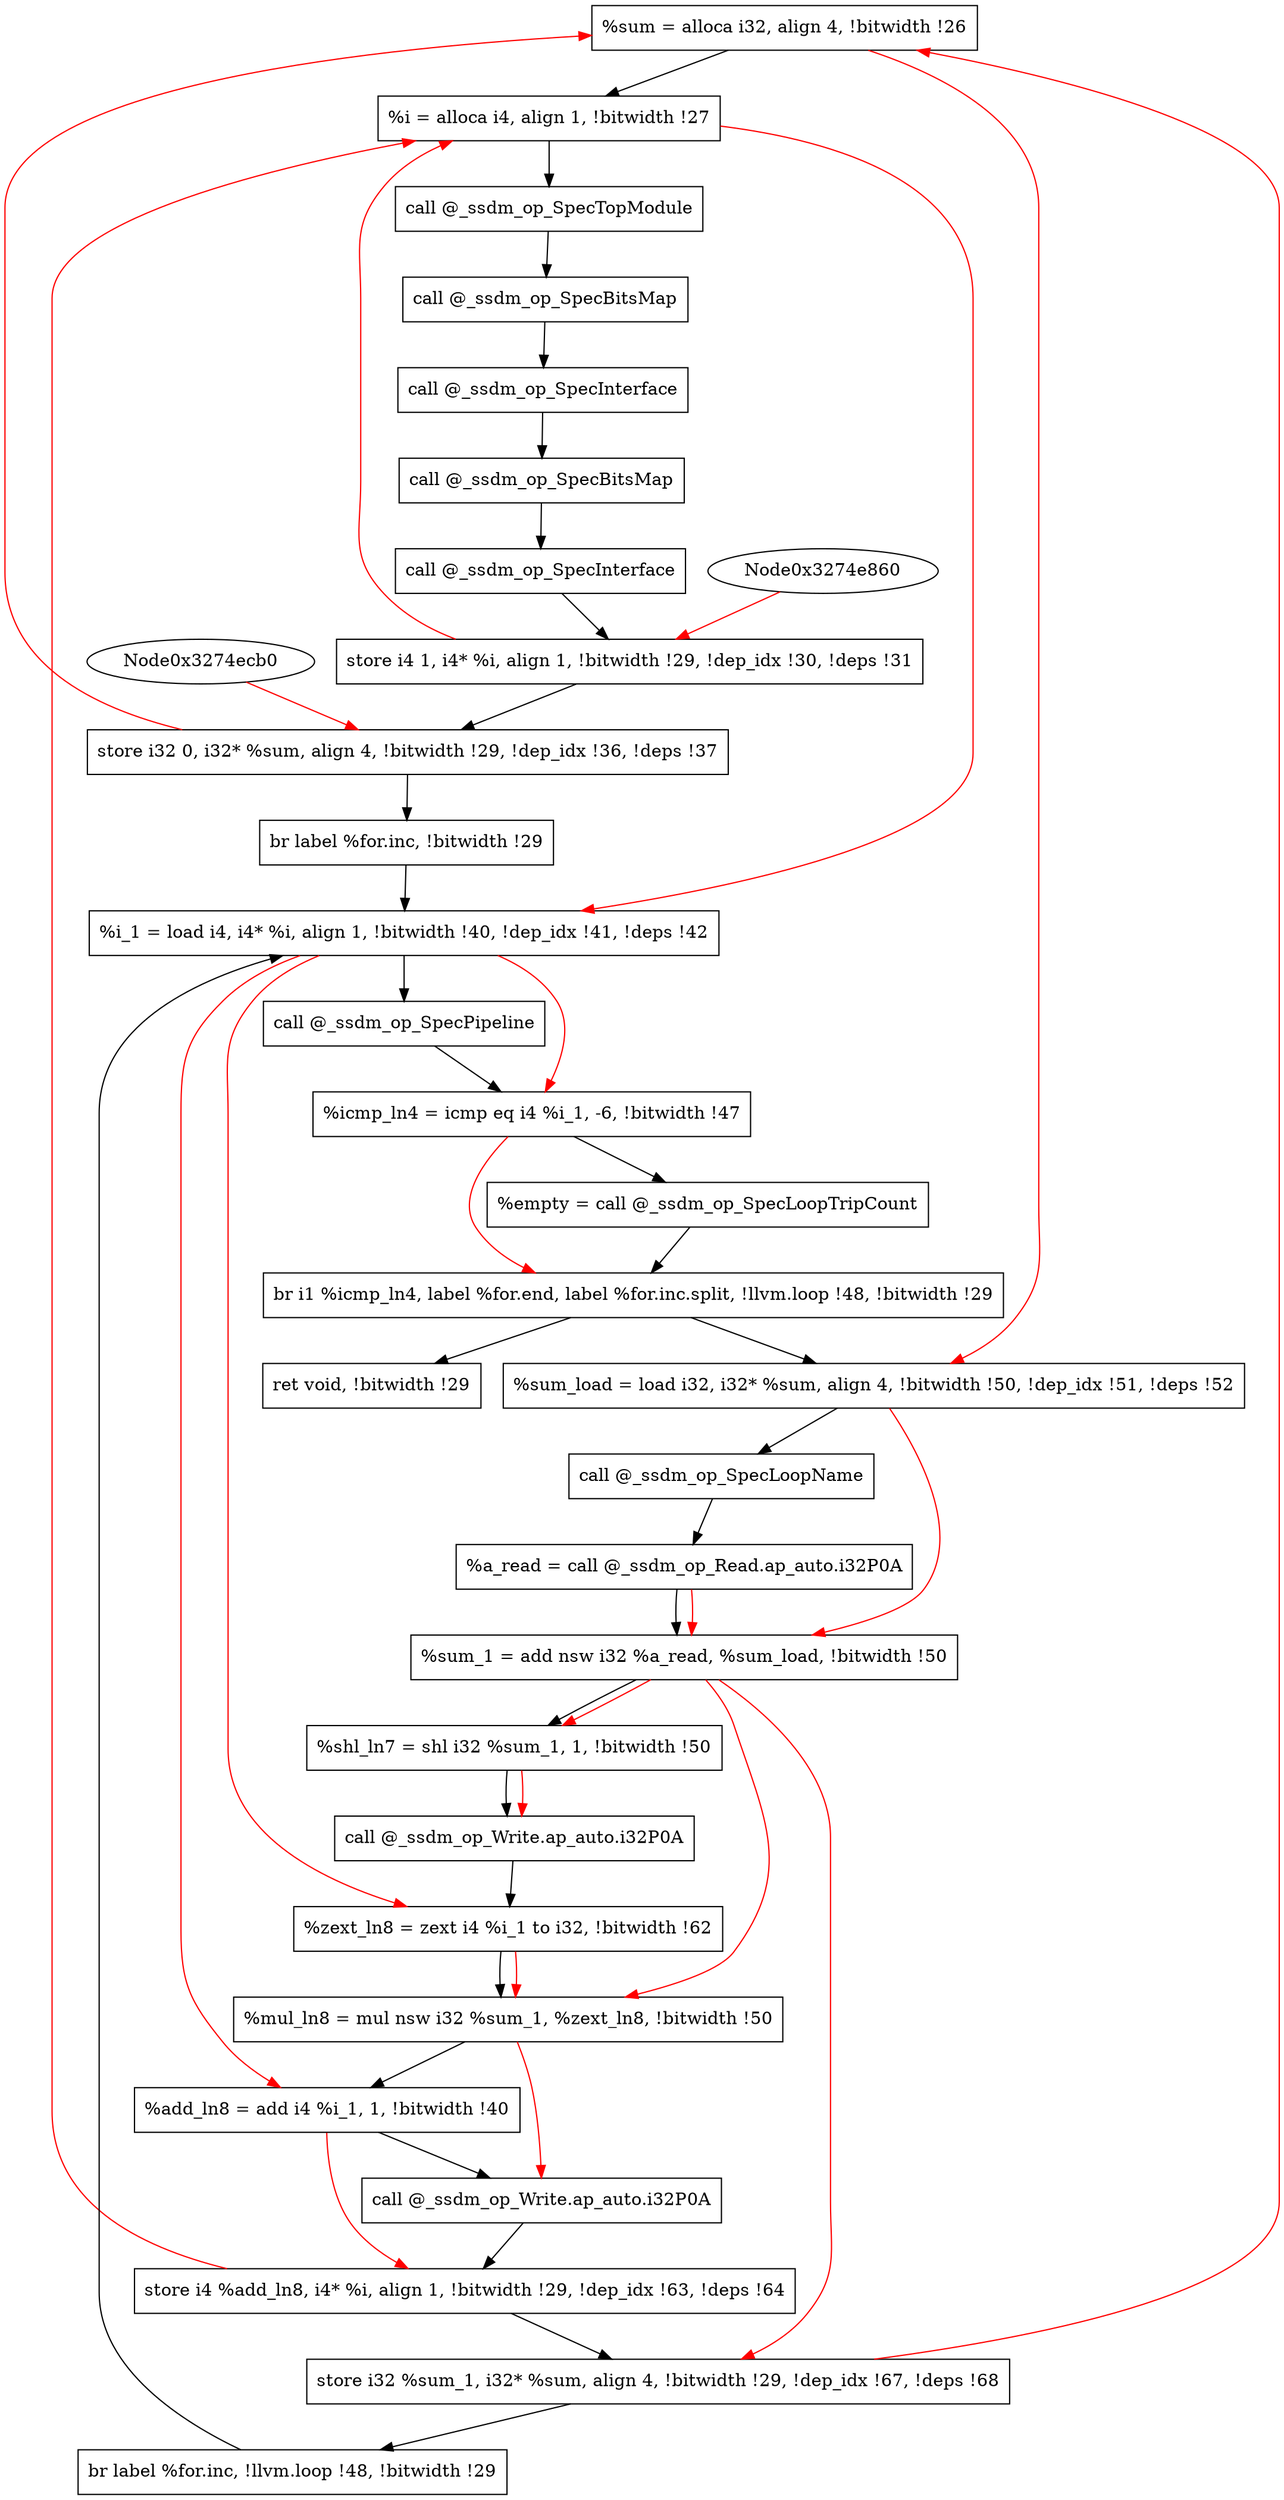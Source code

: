 digraph "DFG for 'top_cdfg' function" {
	Node0x3274d0b0[shape=record, label="  %sum = alloca i32, align 4, !bitwidth !26"];
	Node0x3274e6d0[shape=record, label="  %i = alloca i4, align 1, !bitwidth !27"];
	Node0x3274e920[shape=record, label="call @_ssdm_op_SpecTopModule"];
	Node0x3274eac0[shape=record, label="call @_ssdm_op_SpecBitsMap"];
	Node0x3274f260[shape=record, label="call @_ssdm_op_SpecInterface"];
	Node0x3274f380[shape=record, label="call @_ssdm_op_SpecBitsMap"];
	Node0x3274fee0[shape=record, label="call @_ssdm_op_SpecInterface"];
	Node0x326f4110[shape=record, label="  store i4 1, i4* %i, align 1, !bitwidth !29, !dep_idx !30, !deps !31"];
	Node0x326f41a0[shape=record, label="  store i32 0, i32* %sum, align 4, !bitwidth !29, !dep_idx !36, !deps !37"];
	Node0x32750cf0[shape=record, label="  br label %for.inc, !bitwidth !29"];
	Node0x32750d60[shape=record, label="  %i_1 = load i4, i4* %i, align 1, !bitwidth !40, !dep_idx !41, !deps !42"];
	Node0x3274fc20[shape=record, label="call @_ssdm_op_SpecPipeline"];
	Node0x32751290[shape=record, label="  %icmp_ln4 = icmp eq i4 %i_1, -6, !bitwidth !47"];
	Node0x327494a0[shape=record, label="%empty = call @_ssdm_op_SpecLoopTripCount"];
	Node0x3274a340[shape=record, label="  br i1 %icmp_ln4, label %for.end, label %for.inc.split, !llvm.loop !48, !bitwidth !29"];
	Node0x32751950[shape=record, label="  %sum_load = load i32, i32* %sum, align 4, !bitwidth !50, !dep_idx !51, !deps !52"];
	Node0x32751ec0[shape=record, label="call @_ssdm_op_SpecLoopName"];
	Node0x32752140[shape=record, label="%a_read = call @_ssdm_op_Read.ap_auto.i32P0A"];
	Node0x32752c60[shape=record, label="  %sum_1 = add nsw i32 %a_read, %sum_load, !bitwidth !50"];
	Node0x32752d10[shape=record, label="  %shl_ln7 = shl i32 %sum_1, 1, !bitwidth !50"];
	Node0x32752f90[shape=record, label="call @_ssdm_op_Write.ap_auto.i32P0A"];
	Node0x327532a0[shape=record, label="  %zext_ln8 = zext i4 %i_1 to i32, !bitwidth !62"];
	Node0x32753450[shape=record, label="  %mul_ln8 = mul nsw i32 %sum_1, %zext_ln8, !bitwidth !50"];
	Node0x32753500[shape=record, label="  %add_ln8 = add i4 %i_1, 1, !bitwidth !40"];
	Node0x32753ca0[shape=record, label="call @_ssdm_op_Write.ap_auto.i32P0A"];
	Node0x32753d90[shape=record, label="  store i4 %add_ln8, i4* %i, align 1, !bitwidth !29, !dep_idx !63, !deps !64"];
	Node0x32754060[shape=record, label="  store i32 %sum_1, i32* %sum, align 4, !bitwidth !29, !dep_idx !67, !deps !68"];
	Node0x32754350[shape=record, label="  br label %for.inc, !llvm.loop !48, !bitwidth !29"];
	Node0x327549f0[shape=record, label="  ret void, !bitwidth !29"];
	Node0x3274d0b0 -> Node0x3274e6d0
	Node0x3274e6d0 -> Node0x3274e920
	Node0x3274e920 -> Node0x3274eac0
	Node0x3274eac0 -> Node0x3274f260
	Node0x3274f260 -> Node0x3274f380
	Node0x3274f380 -> Node0x3274fee0
	Node0x3274fee0 -> Node0x326f4110
	Node0x326f4110 -> Node0x326f41a0
	Node0x326f41a0 -> Node0x32750cf0
	Node0x32750cf0 -> Node0x32750d60
	Node0x32750d60 -> Node0x3274fc20
	Node0x3274fc20 -> Node0x32751290
	Node0x32751290 -> Node0x327494a0
	Node0x327494a0 -> Node0x3274a340
	Node0x3274a340 -> Node0x327549f0
	Node0x3274a340 -> Node0x32751950
	Node0x32751950 -> Node0x32751ec0
	Node0x32751ec0 -> Node0x32752140
	Node0x32752140 -> Node0x32752c60
	Node0x32752c60 -> Node0x32752d10
	Node0x32752d10 -> Node0x32752f90
	Node0x32752f90 -> Node0x327532a0
	Node0x327532a0 -> Node0x32753450
	Node0x32753450 -> Node0x32753500
	Node0x32753500 -> Node0x32753ca0
	Node0x32753ca0 -> Node0x32753d90
	Node0x32753d90 -> Node0x32754060
	Node0x32754060 -> Node0x32754350
	Node0x32754350 -> Node0x32750d60
edge [color=red]
	Node0x3274e860 -> Node0x326f4110
	Node0x326f4110 -> Node0x3274e6d0
	Node0x3274ecb0 -> Node0x326f41a0
	Node0x326f41a0 -> Node0x3274d0b0
	Node0x3274e6d0 -> Node0x32750d60
	Node0x32750d60 -> Node0x32751290
	Node0x32751290 -> Node0x3274a340
	Node0x3274d0b0 -> Node0x32751950
	Node0x32752140 -> Node0x32752c60
	Node0x32751950 -> Node0x32752c60
	Node0x32752c60 -> Node0x32752d10
	Node0x32752d10 -> Node0x32752f90
	Node0x32750d60 -> Node0x327532a0
	Node0x32752c60 -> Node0x32753450
	Node0x327532a0 -> Node0x32753450
	Node0x32750d60 -> Node0x32753500
	Node0x32753450 -> Node0x32753ca0
	Node0x32753500 -> Node0x32753d90
	Node0x32753d90 -> Node0x3274e6d0
	Node0x32752c60 -> Node0x32754060
	Node0x32754060 -> Node0x3274d0b0
}
